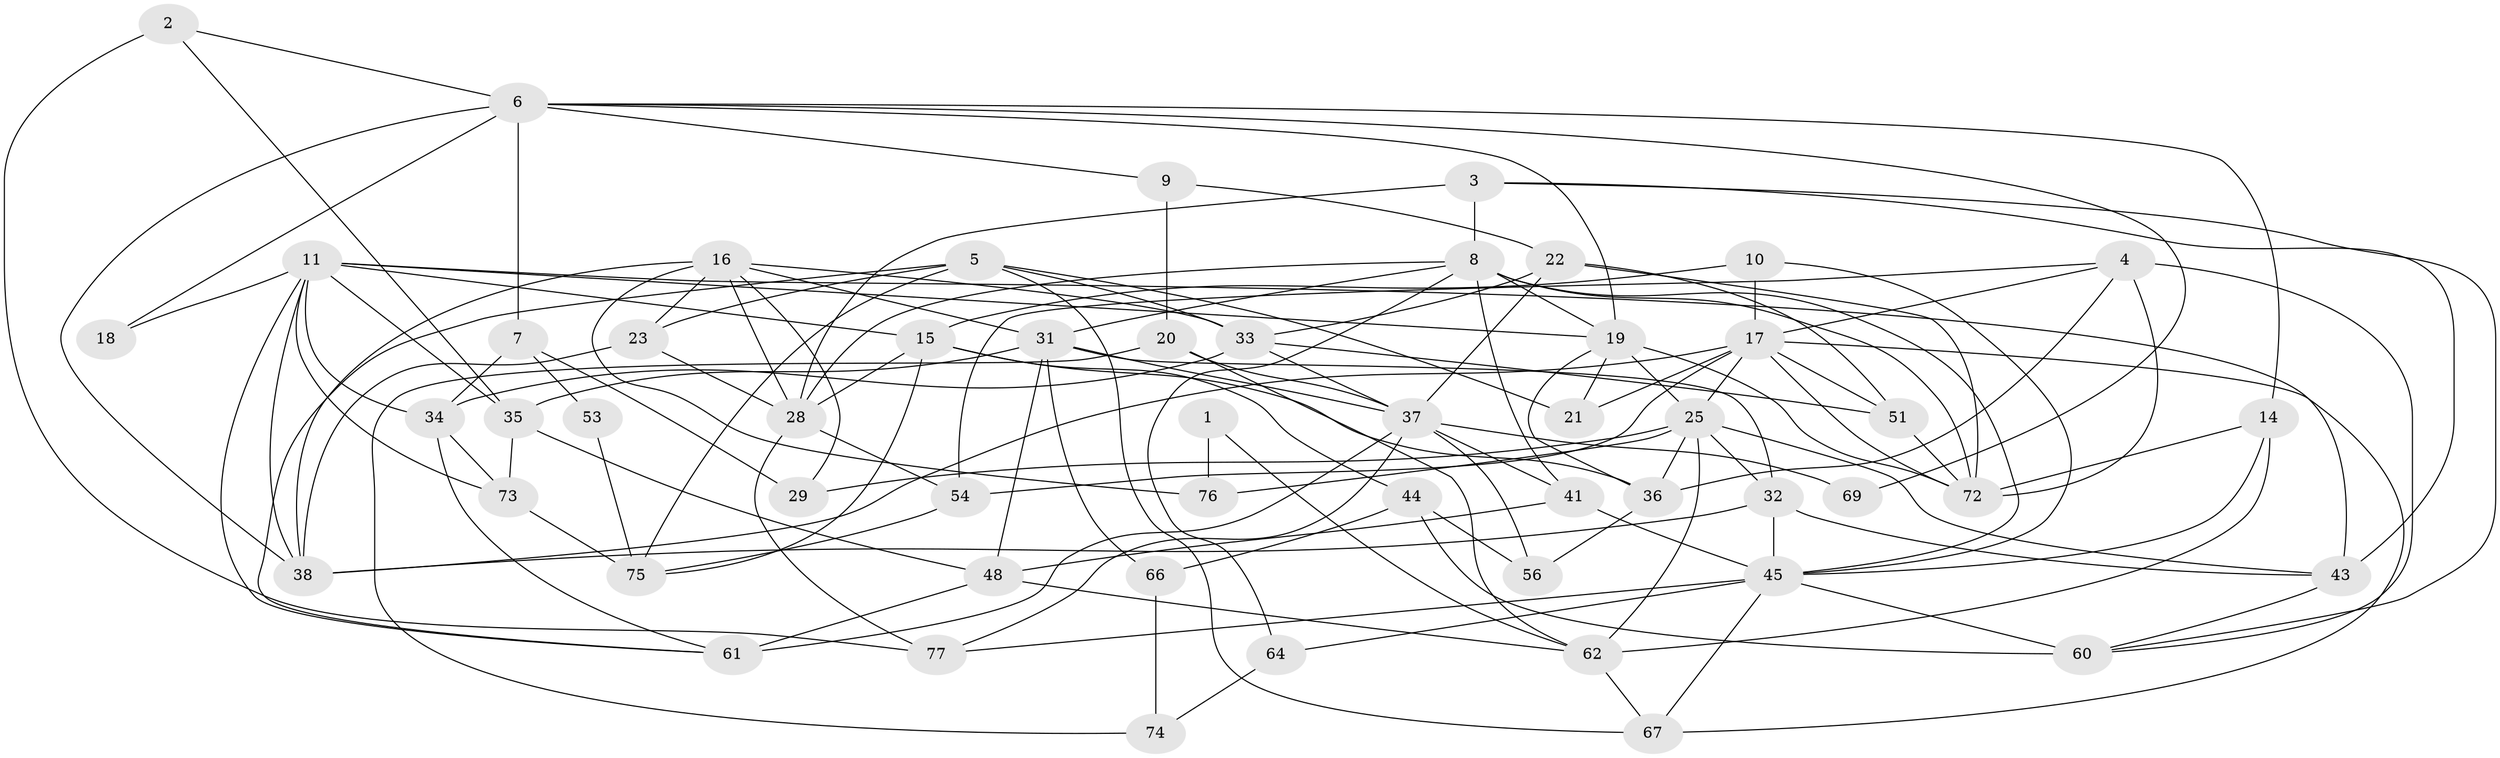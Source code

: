 // Generated by graph-tools (version 1.1) at 2025/23/03/03/25 07:23:56]
// undirected, 54 vertices, 133 edges
graph export_dot {
graph [start="1"]
  node [color=gray90,style=filled];
  1;
  2;
  3 [super="+12"];
  4 [super="+46"];
  5 [super="+26"];
  6 [super="+30"];
  7;
  8 [super="+13"];
  9 [super="+24"];
  10;
  11 [super="+40"];
  14;
  15 [super="+59"];
  16 [super="+63"];
  17 [super="+39"];
  18;
  19 [super="+83"];
  20;
  21;
  22;
  23 [super="+27"];
  25 [super="+47"];
  28 [super="+82"];
  29;
  31 [super="+57"];
  32 [super="+78"];
  33 [super="+84"];
  34 [super="+49"];
  35 [super="+42"];
  36 [super="+71"];
  37 [super="+50"];
  38 [super="+52"];
  41;
  43 [super="+55"];
  44 [super="+58"];
  45 [super="+86"];
  48 [super="+70"];
  51 [super="+85"];
  53;
  54 [super="+80"];
  56;
  60;
  61 [super="+68"];
  62 [super="+65"];
  64;
  66;
  67;
  69;
  72 [super="+79"];
  73;
  74;
  75;
  76;
  77 [super="+81"];
  1 -- 76;
  1 -- 62;
  2 -- 77;
  2 -- 6;
  2 -- 35;
  3 -- 8 [weight=2];
  3 -- 60;
  3 -- 43;
  3 -- 28;
  4 -- 60;
  4 -- 17;
  4 -- 36;
  4 -- 72;
  4 -- 54;
  5 -- 61;
  5 -- 67;
  5 -- 21;
  5 -- 23;
  5 -- 75;
  5 -- 33;
  6 -- 38;
  6 -- 19;
  6 -- 7 [weight=2];
  6 -- 9;
  6 -- 14;
  6 -- 69;
  6 -- 18;
  7 -- 29;
  7 -- 34;
  7 -- 53;
  8 -- 45;
  8 -- 41;
  8 -- 19;
  8 -- 64;
  8 -- 28;
  8 -- 72;
  8 -- 31;
  9 -- 20;
  9 -- 22;
  10 -- 17;
  10 -- 45;
  10 -- 15;
  11 -- 61;
  11 -- 15;
  11 -- 38;
  11 -- 43;
  11 -- 18;
  11 -- 19;
  11 -- 35;
  11 -- 73;
  11 -- 34;
  14 -- 62;
  14 -- 72;
  14 -- 45;
  15 -- 75;
  15 -- 28;
  15 -- 44;
  15 -- 36;
  16 -- 31 [weight=2];
  16 -- 33;
  16 -- 38;
  16 -- 76;
  16 -- 23;
  16 -- 28;
  16 -- 29;
  17 -- 67;
  17 -- 72;
  17 -- 21;
  17 -- 51;
  17 -- 54;
  17 -- 25;
  17 -- 38;
  19 -- 25;
  19 -- 72;
  19 -- 21;
  19 -- 36;
  20 -- 37;
  20 -- 62;
  20 -- 74;
  22 -- 33;
  22 -- 51;
  22 -- 72;
  22 -- 37;
  23 -- 28;
  23 -- 38;
  25 -- 76;
  25 -- 36;
  25 -- 62;
  25 -- 43;
  25 -- 29;
  25 -- 32;
  28 -- 77;
  28 -- 54;
  31 -- 66;
  31 -- 32;
  31 -- 48;
  31 -- 37;
  31 -- 35;
  32 -- 43;
  32 -- 45;
  32 -- 38;
  33 -- 37;
  33 -- 34;
  33 -- 51;
  34 -- 73;
  34 -- 61;
  35 -- 48;
  35 -- 73;
  36 -- 56;
  37 -- 41;
  37 -- 56;
  37 -- 77;
  37 -- 61 [weight=2];
  37 -- 69;
  41 -- 45;
  41 -- 48;
  43 -- 60;
  44 -- 56;
  44 -- 60 [weight=2];
  44 -- 66;
  45 -- 77;
  45 -- 64;
  45 -- 67;
  45 -- 60;
  48 -- 62;
  48 -- 61;
  51 -- 72;
  53 -- 75;
  54 -- 75;
  62 -- 67;
  64 -- 74;
  66 -- 74;
  73 -- 75;
}

